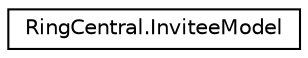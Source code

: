 digraph "Graphical Class Hierarchy"
{
 // LATEX_PDF_SIZE
  edge [fontname="Helvetica",fontsize="10",labelfontname="Helvetica",labelfontsize="10"];
  node [fontname="Helvetica",fontsize="10",shape=record];
  rankdir="LR";
  Node0 [label="RingCentral.InviteeModel",height=0.2,width=0.4,color="black", fillcolor="white", style="filled",URL="$classRingCentral_1_1InviteeModel.html",tooltip="The internal IDs of RC-authenticated users."];
}
